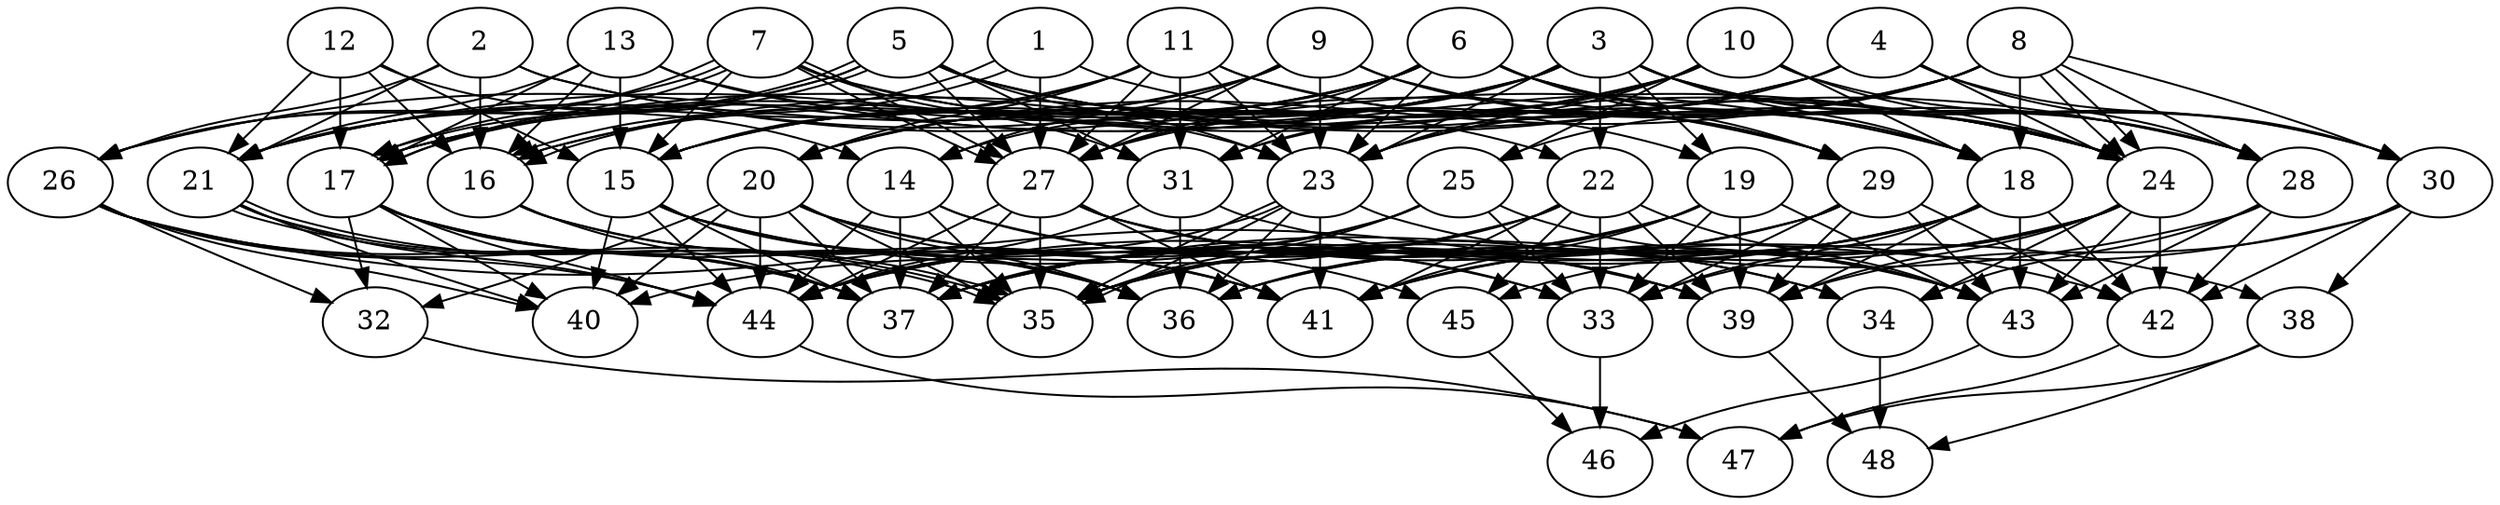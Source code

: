 // DAG (tier=3-complex, mode=data, n=48, ccr=0.538, fat=0.750, density=0.732, regular=0.316, jump=0.321, mindata=4194304, maxdata=33554432)
// DAG automatically generated by daggen at Sun Aug 24 16:33:35 2025
// /home/ermia/Project/Environments/daggen/bin/daggen --dot --ccr 0.538 --fat 0.750 --regular 0.316 --density 0.732 --jump 0.321 --mindata 4194304 --maxdata 33554432 -n 48 
digraph G {
  1 [size="26214589194383130624000", alpha="0.03", expect_size="13107294597191565312000"]
  1 -> 16 [size ="7059685559500800"]
  1 -> 16 [size ="7059685559500800"]
  1 -> 18 [size ="7059685559500800"]
  1 -> 27 [size ="7059685559500800"]
  2 [size="10616250233093701500928", alpha="0.18", expect_size="5308125116546850750464"]
  2 -> 16 [size ="3864299256676352"]
  2 -> 18 [size ="3864299256676352"]
  2 -> 21 [size ="3864299256676352"]
  2 -> 26 [size ="3864299256676352"]
  2 -> 29 [size ="3864299256676352"]
  3 [size="6675800583529276899328", alpha="0.14", expect_size="3337900291764638449664"]
  3 -> 14 [size ="2836343923146752"]
  3 -> 15 [size ="2836343923146752"]
  3 -> 17 [size ="2836343923146752"]
  3 -> 18 [size ="2836343923146752"]
  3 -> 19 [size ="2836343923146752"]
  3 -> 22 [size ="2836343923146752"]
  3 -> 23 [size ="2836343923146752"]
  3 -> 24 [size ="2836343923146752"]
  3 -> 26 [size ="2836343923146752"]
  3 -> 27 [size ="2836343923146752"]
  3 -> 28 [size ="2836343923146752"]
  3 -> 30 [size ="2836343923146752"]
  4 [size="424560718842187520", alpha="0.20", expect_size="212280359421093760"]
  4 -> 16 [size ="447764064370688"]
  4 -> 17 [size ="447764064370688"]
  4 -> 23 [size ="447764064370688"]
  4 -> 24 [size ="447764064370688"]
  4 -> 28 [size ="447764064370688"]
  4 -> 30 [size ="447764064370688"]
  5 [size="539919464118660104192", alpha="0.10", expect_size="269959732059330052096"]
  5 -> 17 [size ="530447788408832"]
  5 -> 17 [size ="530447788408832"]
  5 -> 19 [size ="530447788408832"]
  5 -> 21 [size ="530447788408832"]
  5 -> 23 [size ="530447788408832"]
  5 -> 24 [size ="530447788408832"]
  5 -> 26 [size ="530447788408832"]
  5 -> 27 [size ="530447788408832"]
  5 -> 28 [size ="530447788408832"]
  5 -> 31 [size ="530447788408832"]
  6 [size="19640061085971233374208", alpha="0.04", expect_size="9820030542985616687104"]
  6 -> 15 [size ="5823515152351232"]
  6 -> 16 [size ="5823515152351232"]
  6 -> 17 [size ="5823515152351232"]
  6 -> 18 [size ="5823515152351232"]
  6 -> 20 [size ="5823515152351232"]
  6 -> 23 [size ="5823515152351232"]
  6 -> 24 [size ="5823515152351232"]
  6 -> 27 [size ="5823515152351232"]
  6 -> 28 [size ="5823515152351232"]
  6 -> 29 [size ="5823515152351232"]
  6 -> 31 [size ="5823515152351232"]
  7 [size="139227750936394144", alpha="0.15", expect_size="69613875468197072"]
  7 -> 15 [size ="2314350677196800"]
  7 -> 17 [size ="2314350677196800"]
  7 -> 17 [size ="2314350677196800"]
  7 -> 22 [size ="2314350677196800"]
  7 -> 24 [size ="2314350677196800"]
  7 -> 26 [size ="2314350677196800"]
  7 -> 27 [size ="2314350677196800"]
  7 -> 27 [size ="2314350677196800"]
  7 -> 31 [size ="2314350677196800"]
  8 [size="54863089390634600", alpha="0.07", expect_size="27431544695317300"]
  8 -> 18 [size ="2588425425256448"]
  8 -> 20 [size ="2588425425256448"]
  8 -> 23 [size ="2588425425256448"]
  8 -> 24 [size ="2588425425256448"]
  8 -> 24 [size ="2588425425256448"]
  8 -> 25 [size ="2588425425256448"]
  8 -> 27 [size ="2588425425256448"]
  8 -> 28 [size ="2588425425256448"]
  8 -> 30 [size ="2588425425256448"]
  8 -> 31 [size ="2588425425256448"]
  9 [size="2912385448893338353664", alpha="0.19", expect_size="1456192724446669176832"]
  9 -> 14 [size ="1631508053884928"]
  9 -> 15 [size ="1631508053884928"]
  9 -> 21 [size ="1631508053884928"]
  9 -> 23 [size ="1631508053884928"]
  9 -> 27 [size ="1631508053884928"]
  9 -> 28 [size ="1631508053884928"]
  9 -> 29 [size ="1631508053884928"]
  10 [size="9884571115881046", alpha="0.15", expect_size="4942285557940523"]
  10 -> 18 [size ="943611327807488"]
  10 -> 20 [size ="943611327807488"]
  10 -> 21 [size ="943611327807488"]
  10 -> 23 [size ="943611327807488"]
  10 -> 24 [size ="943611327807488"]
  10 -> 25 [size ="943611327807488"]
  10 -> 30 [size ="943611327807488"]
  10 -> 31 [size ="943611327807488"]
  11 [size="94638467857157776", alpha="0.15", expect_size="47319233928578888"]
  11 -> 15 [size ="3988430992179200"]
  11 -> 20 [size ="3988430992179200"]
  11 -> 21 [size ="3988430992179200"]
  11 -> 23 [size ="3988430992179200"]
  11 -> 24 [size ="3988430992179200"]
  11 -> 27 [size ="3988430992179200"]
  11 -> 29 [size ="3988430992179200"]
  11 -> 31 [size ="3988430992179200"]
  12 [size="6181496600286973952", alpha="0.13", expect_size="3090748300143486976"]
  12 -> 14 [size ="2927767838523392"]
  12 -> 15 [size ="2927767838523392"]
  12 -> 16 [size ="2927767838523392"]
  12 -> 17 [size ="2927767838523392"]
  12 -> 21 [size ="2927767838523392"]
  13 [size="3348501653455110144000", alpha="0.03", expect_size="1674250826727555072000"]
  13 -> 15 [size ="1790565993676800"]
  13 -> 16 [size ="1790565993676800"]
  13 -> 17 [size ="1790565993676800"]
  13 -> 21 [size ="1790565993676800"]
  13 -> 23 [size ="1790565993676800"]
  13 -> 24 [size ="1790565993676800"]
  14 [size="110724211073954992", alpha="0.06", expect_size="55362105536977496"]
  14 -> 33 [size ="6931779554377728"]
  14 -> 34 [size ="6931779554377728"]
  14 -> 35 [size ="6931779554377728"]
  14 -> 37 [size ="6931779554377728"]
  14 -> 44 [size ="6931779554377728"]
  15 [size="6771378655369713", alpha="0.11", expect_size="3385689327684856"]
  15 -> 33 [size ="323603312672768"]
  15 -> 34 [size ="323603312672768"]
  15 -> 36 [size ="323603312672768"]
  15 -> 37 [size ="323603312672768"]
  15 -> 40 [size ="323603312672768"]
  15 -> 41 [size ="323603312672768"]
  15 -> 44 [size ="323603312672768"]
  16 [size="58452355699548504", alpha="0.16", expect_size="29226177849774252"]
  16 -> 36 [size ="2559917621772288"]
  16 -> 37 [size ="2559917621772288"]
  16 -> 41 [size ="2559917621772288"]
  17 [size="195879496989007584", alpha="0.05", expect_size="97939748494503792"]
  17 -> 32 [size ="158660462379008"]
  17 -> 36 [size ="158660462379008"]
  17 -> 37 [size ="158660462379008"]
  17 -> 40 [size ="158660462379008"]
  17 -> 41 [size ="158660462379008"]
  17 -> 44 [size ="158660462379008"]
  18 [size="4211714823514553344", alpha="0.00", expect_size="2105857411757276672"]
  18 -> 33 [size ="2035436415352832"]
  18 -> 36 [size ="2035436415352832"]
  18 -> 37 [size ="2035436415352832"]
  18 -> 39 [size ="2035436415352832"]
  18 -> 41 [size ="2035436415352832"]
  18 -> 42 [size ="2035436415352832"]
  18 -> 43 [size ="2035436415352832"]
  18 -> 44 [size ="2035436415352832"]
  19 [size="11644915827818350592", alpha="0.08", expect_size="5822457913909175296"]
  19 -> 33 [size ="7646186672488448"]
  19 -> 35 [size ="7646186672488448"]
  19 -> 36 [size ="7646186672488448"]
  19 -> 39 [size ="7646186672488448"]
  19 -> 41 [size ="7646186672488448"]
  19 -> 43 [size ="7646186672488448"]
  19 -> 44 [size ="7646186672488448"]
  20 [size="154930294892265472000", alpha="0.08", expect_size="77465147446132736000"]
  20 -> 32 [size ="230770815795200"]
  20 -> 35 [size ="230770815795200"]
  20 -> 36 [size ="230770815795200"]
  20 -> 37 [size ="230770815795200"]
  20 -> 39 [size ="230770815795200"]
  20 -> 40 [size ="230770815795200"]
  20 -> 44 [size ="230770815795200"]
  20 -> 45 [size ="230770815795200"]
  21 [size="77194552358125248", alpha="0.09", expect_size="38597276179062624"]
  21 -> 35 [size ="3844160557678592"]
  21 -> 35 [size ="3844160557678592"]
  21 -> 37 [size ="3844160557678592"]
  21 -> 40 [size ="3844160557678592"]
  21 -> 44 [size ="3844160557678592"]
  22 [size="4732373017366998016", alpha="0.09", expect_size="2366186508683499008"]
  22 -> 33 [size ="1730534338199552"]
  22 -> 35 [size ="1730534338199552"]
  22 -> 37 [size ="1730534338199552"]
  22 -> 39 [size ="1730534338199552"]
  22 -> 40 [size ="1730534338199552"]
  22 -> 41 [size ="1730534338199552"]
  22 -> 43 [size ="1730534338199552"]
  22 -> 45 [size ="1730534338199552"]
  23 [size="23967038671036696", alpha="0.12", expect_size="11983519335518348"]
  23 -> 35 [size ="452803713564672"]
  23 -> 35 [size ="452803713564672"]
  23 -> 36 [size ="452803713564672"]
  23 -> 41 [size ="452803713564672"]
  23 -> 43 [size ="452803713564672"]
  23 -> 44 [size ="452803713564672"]
  24 [size="769355560888254592", alpha="0.02", expect_size="384677780444127296"]
  24 -> 33 [size ="304309581381632"]
  24 -> 34 [size ="304309581381632"]
  24 -> 35 [size ="304309581381632"]
  24 -> 39 [size ="304309581381632"]
  24 -> 41 [size ="304309581381632"]
  24 -> 42 [size ="304309581381632"]
  24 -> 43 [size ="304309581381632"]
  24 -> 45 [size ="304309581381632"]
  25 [size="1151233479246086144000", alpha="0.12", expect_size="575616739623043072000"]
  25 -> 33 [size ="878750518476800"]
  25 -> 35 [size ="878750518476800"]
  25 -> 37 [size ="878750518476800"]
  25 -> 43 [size ="878750518476800"]
  25 -> 44 [size ="878750518476800"]
  26 [size="6737977700930255872", alpha="0.14", expect_size="3368988850465127936"]
  26 -> 32 [size ="5853613075202048"]
  26 -> 35 [size ="5853613075202048"]
  26 -> 37 [size ="5853613075202048"]
  26 -> 39 [size ="5853613075202048"]
  26 -> 40 [size ="5853613075202048"]
  26 -> 44 [size ="5853613075202048"]
  27 [size="6661707138271866880", alpha="0.14", expect_size="3330853569135933440"]
  27 -> 35 [size ="4635763421478912"]
  27 -> 37 [size ="4635763421478912"]
  27 -> 39 [size ="4635763421478912"]
  27 -> 41 [size ="4635763421478912"]
  27 -> 42 [size ="4635763421478912"]
  27 -> 43 [size ="4635763421478912"]
  27 -> 44 [size ="4635763421478912"]
  28 [size="24665672363807439060992", alpha="0.09", expect_size="12332836181903719530496"]
  28 -> 34 [size ="6778786553004032"]
  28 -> 37 [size ="6778786553004032"]
  28 -> 42 [size ="6778786553004032"]
  28 -> 43 [size ="6778786553004032"]
  29 [size="3729251497439517474816", alpha="0.15", expect_size="1864625748719758737408"]
  29 -> 33 [size ="1923849532735488"]
  29 -> 35 [size ="1923849532735488"]
  29 -> 36 [size ="1923849532735488"]
  29 -> 37 [size ="1923849532735488"]
  29 -> 39 [size ="1923849532735488"]
  29 -> 42 [size ="1923849532735488"]
  29 -> 43 [size ="1923849532735488"]
  30 [size="154462706286927616", alpha="0.13", expect_size="77231353143463808"]
  30 -> 38 [size ="3369887116296192"]
  30 -> 39 [size ="3369887116296192"]
  30 -> 41 [size ="3369887116296192"]
  30 -> 42 [size ="3369887116296192"]
  31 [size="2108918874470163456", alpha="0.11", expect_size="1054459437235081728"]
  31 -> 36 [size ="2657846558720000"]
  31 -> 38 [size ="2657846558720000"]
  31 -> 44 [size ="2657846558720000"]
  32 [size="88200041706188439552", alpha="0.04", expect_size="44100020853094219776"]
  32 -> 47 [size ="158514567708672"]
  33 [size="17809405732107859968", alpha="0.11", expect_size="8904702866053929984"]
  33 -> 46 [size ="5981498687619072"]
  34 [size="28909562533181100", alpha="0.18", expect_size="14454781266590550"]
  34 -> 48 [size ="842219598643200"]
  35 [size="24806504468314465501184", alpha="0.14", expect_size="12403252234157232750592"]
  36 [size="7801070436880239034368", alpha="0.18", expect_size="3900535218440119517184"]
  37 [size="1137919726571954176", alpha="0.19", expect_size="568959863285977088"]
  38 [size="14626609157107757056", alpha="0.04", expect_size="7313304578553878528"]
  38 -> 47 [size ="5411568204382208"]
  38 -> 48 [size ="5411568204382208"]
  39 [size="501760238412418240", alpha="0.20", expect_size="250880119206209120"]
  39 -> 48 [size ="8814180748492800"]
  40 [size="88080509573483248", alpha="0.06", expect_size="44040254786741624"]
  41 [size="2519862097767726841856", alpha="0.11", expect_size="1259931048883863420928"]
  42 [size="46229127165822184", alpha="0.08", expect_size="23114563582911092"]
  42 -> 47 [size ="3093342896259072"]
  43 [size="6325942612755264569344", alpha="0.00", expect_size="3162971306377632284672"]
  43 -> 46 [size ="2736361589178368"]
  44 [size="110769720246122672", alpha="0.03", expect_size="55384860123061336"]
  44 -> 47 [size ="5334291407962112"]
  45 [size="55020246118953384", alpha="0.01", expect_size="27510123059476692"]
  45 -> 46 [size ="1323965351985152"]
  46 [size="5327381543488360448", alpha="0.08", expect_size="2663690771744180224"]
  47 [size="34694470844722360", alpha="0.02", expect_size="17347235422361180"]
  48 [size="4472780545071322112", alpha="0.15", expect_size="2236390272535661056"]
}